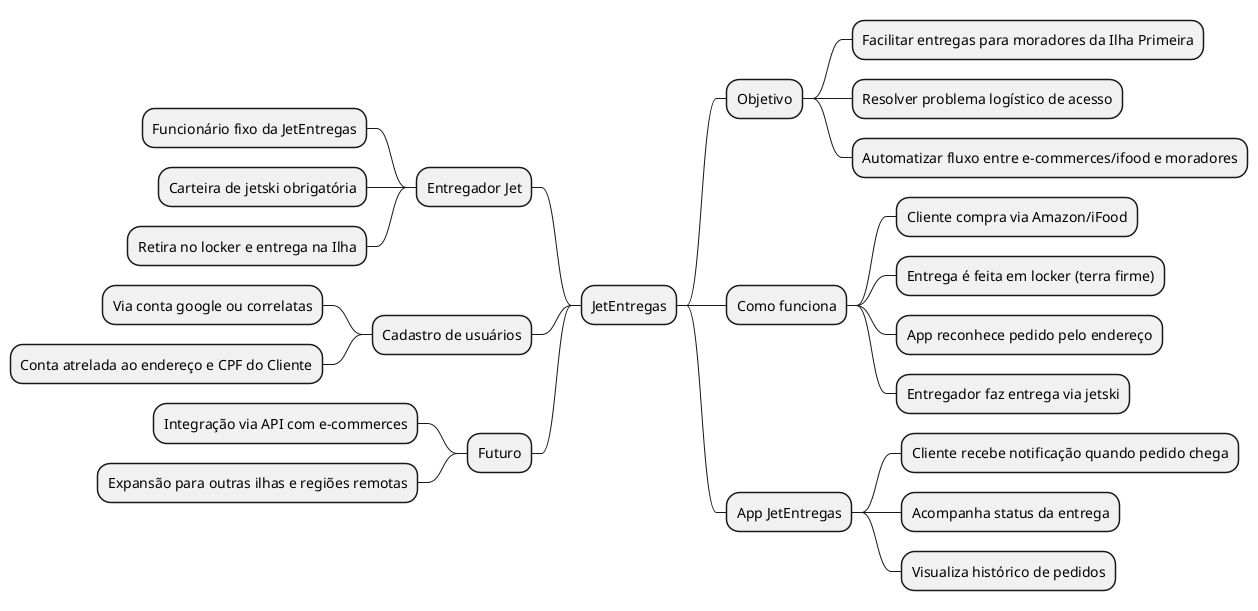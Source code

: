 @startmindmap
* JetEntregas
** Objetivo
*** Facilitar entregas para moradores da Ilha Primeira
*** Resolver problema logístico de acesso
*** Automatizar fluxo entre e-commerces/ifood e moradores
** Como funciona
*** Cliente compra via Amazon/iFood
*** Entrega é feita em locker (terra firme)
*** App reconhece pedido pelo endereço
*** Entregador faz entrega via jetski
** App JetEntregas
*** Cliente recebe notificação quando pedido chega
*** Acompanha status da entrega
*** Visualiza histórico de pedidos
-- Entregador Jet
--- Funcionário fixo da JetEntregas
--- Carteira de jetski obrigatória
--- Retira no locker e entrega na Ilha
-- Cadastro de usuários
--- Via conta google ou correlatas
--- Conta atrelada ao endereço e CPF do Cliente
-- Futuro
--- Integração via API com e-commerces
--- Expansão para outras ilhas e regiões remotas
@endmindmap
